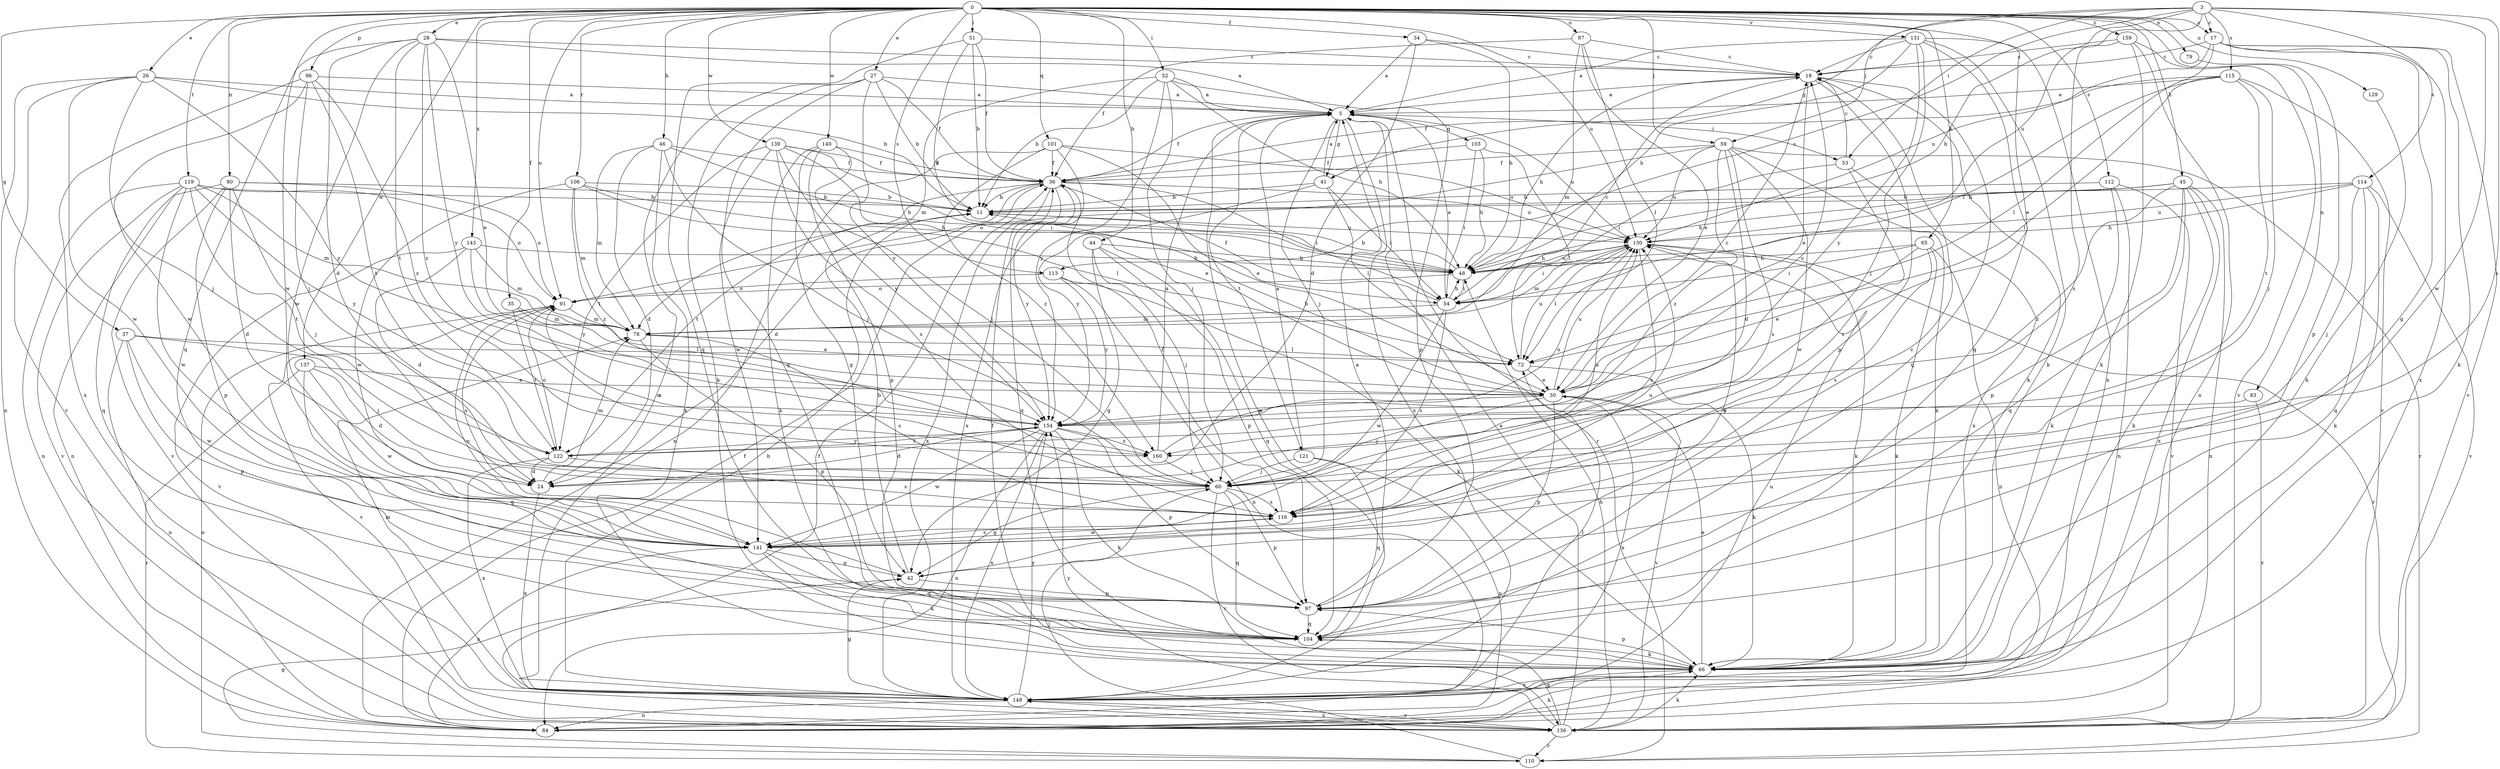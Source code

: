 strict digraph  {
0;
3;
5;
11;
17;
18;
24;
26;
27;
28;
30;
34;
35;
36;
37;
41;
42;
44;
45;
46;
48;
51;
52;
53;
54;
59;
60;
65;
66;
72;
78;
79;
80;
83;
84;
87;
91;
96;
97;
101;
103;
104;
106;
110;
112;
113;
114;
115;
116;
119;
121;
122;
129;
130;
131;
136;
137;
139;
140;
141;
143;
148;
154;
159;
160;
0 -> 17  [label=c];
0 -> 26  [label=e];
0 -> 27  [label=e];
0 -> 28  [label=e];
0 -> 30  [label=e];
0 -> 34  [label=f];
0 -> 35  [label=f];
0 -> 37  [label=g];
0 -> 44  [label=h];
0 -> 45  [label=h];
0 -> 46  [label=h];
0 -> 51  [label=i];
0 -> 52  [label=i];
0 -> 59  [label=j];
0 -> 65  [label=k];
0 -> 79  [label=n];
0 -> 80  [label=n];
0 -> 83  [label=n];
0 -> 87  [label=o];
0 -> 91  [label=o];
0 -> 96  [label=p];
0 -> 101  [label=q];
0 -> 106  [label=r];
0 -> 112  [label=s];
0 -> 113  [label=s];
0 -> 119  [label=t];
0 -> 129  [label=u];
0 -> 130  [label=u];
0 -> 131  [label=v];
0 -> 137  [label=w];
0 -> 139  [label=w];
0 -> 140  [label=w];
0 -> 141  [label=w];
0 -> 143  [label=x];
0 -> 159  [label=z];
3 -> 17  [label=c];
3 -> 41  [label=g];
3 -> 48  [label=h];
3 -> 53  [label=i];
3 -> 59  [label=j];
3 -> 113  [label=s];
3 -> 114  [label=s];
3 -> 115  [label=s];
3 -> 116  [label=s];
3 -> 130  [label=u];
3 -> 141  [label=w];
5 -> 36  [label=f];
5 -> 41  [label=g];
5 -> 53  [label=i];
5 -> 60  [label=j];
5 -> 103  [label=q];
5 -> 110  [label=r];
5 -> 121  [label=t];
5 -> 130  [label=u];
5 -> 148  [label=x];
11 -> 130  [label=u];
17 -> 18  [label=c];
17 -> 42  [label=g];
17 -> 66  [label=k];
17 -> 72  [label=l];
17 -> 130  [label=u];
17 -> 136  [label=v];
17 -> 148  [label=x];
18 -> 5  [label=a];
18 -> 30  [label=e];
18 -> 48  [label=h];
18 -> 66  [label=k];
18 -> 97  [label=p];
18 -> 104  [label=q];
24 -> 78  [label=m];
24 -> 148  [label=x];
26 -> 5  [label=a];
26 -> 11  [label=b];
26 -> 60  [label=j];
26 -> 84  [label=n];
26 -> 136  [label=v];
26 -> 141  [label=w];
26 -> 154  [label=y];
27 -> 5  [label=a];
27 -> 11  [label=b];
27 -> 36  [label=f];
27 -> 66  [label=k];
27 -> 104  [label=q];
27 -> 148  [label=x];
27 -> 154  [label=y];
28 -> 5  [label=a];
28 -> 18  [label=c];
28 -> 24  [label=d];
28 -> 30  [label=e];
28 -> 104  [label=q];
28 -> 122  [label=t];
28 -> 141  [label=w];
28 -> 154  [label=y];
28 -> 160  [label=z];
30 -> 11  [label=b];
30 -> 18  [label=c];
30 -> 60  [label=j];
30 -> 97  [label=p];
30 -> 130  [label=u];
30 -> 136  [label=v];
30 -> 148  [label=x];
30 -> 154  [label=y];
34 -> 5  [label=a];
34 -> 18  [label=c];
34 -> 24  [label=d];
34 -> 48  [label=h];
35 -> 30  [label=e];
35 -> 78  [label=m];
35 -> 122  [label=t];
36 -> 11  [label=b];
36 -> 24  [label=d];
36 -> 54  [label=i];
36 -> 104  [label=q];
36 -> 122  [label=t];
36 -> 130  [label=u];
36 -> 148  [label=x];
36 -> 154  [label=y];
37 -> 60  [label=j];
37 -> 72  [label=l];
37 -> 84  [label=n];
37 -> 97  [label=p];
37 -> 141  [label=w];
41 -> 5  [label=a];
41 -> 11  [label=b];
41 -> 54  [label=i];
41 -> 72  [label=l];
41 -> 154  [label=y];
42 -> 11  [label=b];
42 -> 91  [label=o];
42 -> 97  [label=p];
42 -> 130  [label=u];
44 -> 42  [label=g];
44 -> 48  [label=h];
44 -> 60  [label=j];
44 -> 97  [label=p];
44 -> 104  [label=q];
45 -> 11  [label=b];
45 -> 48  [label=h];
45 -> 66  [label=k];
45 -> 84  [label=n];
45 -> 97  [label=p];
45 -> 104  [label=q];
45 -> 148  [label=x];
45 -> 160  [label=z];
46 -> 24  [label=d];
46 -> 36  [label=f];
46 -> 48  [label=h];
46 -> 60  [label=j];
46 -> 66  [label=k];
46 -> 78  [label=m];
48 -> 11  [label=b];
48 -> 54  [label=i];
48 -> 91  [label=o];
48 -> 130  [label=u];
51 -> 11  [label=b];
51 -> 18  [label=c];
51 -> 36  [label=f];
51 -> 48  [label=h];
51 -> 104  [label=q];
52 -> 5  [label=a];
52 -> 11  [label=b];
52 -> 48  [label=h];
52 -> 60  [label=j];
52 -> 78  [label=m];
52 -> 97  [label=p];
52 -> 154  [label=y];
53 -> 18  [label=c];
53 -> 54  [label=i];
53 -> 116  [label=s];
53 -> 148  [label=x];
54 -> 5  [label=a];
54 -> 18  [label=c];
54 -> 36  [label=f];
54 -> 48  [label=h];
54 -> 78  [label=m];
54 -> 116  [label=s];
54 -> 141  [label=w];
59 -> 24  [label=d];
59 -> 36  [label=f];
59 -> 66  [label=k];
59 -> 91  [label=o];
59 -> 110  [label=r];
59 -> 116  [label=s];
59 -> 130  [label=u];
59 -> 141  [label=w];
59 -> 160  [label=z];
60 -> 42  [label=g];
60 -> 91  [label=o];
60 -> 97  [label=p];
60 -> 104  [label=q];
60 -> 116  [label=s];
60 -> 130  [label=u];
60 -> 136  [label=v];
65 -> 30  [label=e];
65 -> 48  [label=h];
65 -> 54  [label=i];
65 -> 66  [label=k];
65 -> 84  [label=n];
65 -> 116  [label=s];
66 -> 30  [label=e];
66 -> 36  [label=f];
66 -> 97  [label=p];
66 -> 148  [label=x];
72 -> 30  [label=e];
72 -> 66  [label=k];
72 -> 130  [label=u];
78 -> 72  [label=l];
78 -> 97  [label=p];
78 -> 116  [label=s];
79 -> 97  [label=p];
80 -> 11  [label=b];
80 -> 24  [label=d];
80 -> 60  [label=j];
80 -> 84  [label=n];
80 -> 91  [label=o];
80 -> 97  [label=p];
80 -> 136  [label=v];
83 -> 136  [label=v];
83 -> 154  [label=y];
84 -> 36  [label=f];
84 -> 66  [label=k];
84 -> 130  [label=u];
87 -> 18  [label=c];
87 -> 30  [label=e];
87 -> 36  [label=f];
87 -> 72  [label=l];
87 -> 78  [label=m];
91 -> 78  [label=m];
91 -> 116  [label=s];
91 -> 136  [label=v];
96 -> 5  [label=a];
96 -> 60  [label=j];
96 -> 122  [label=t];
96 -> 141  [label=w];
96 -> 148  [label=x];
96 -> 160  [label=z];
97 -> 5  [label=a];
97 -> 18  [label=c];
97 -> 104  [label=q];
101 -> 30  [label=e];
101 -> 36  [label=f];
101 -> 84  [label=n];
101 -> 130  [label=u];
101 -> 148  [label=x];
101 -> 160  [label=z];
103 -> 36  [label=f];
103 -> 48  [label=h];
103 -> 54  [label=i];
103 -> 72  [label=l];
104 -> 66  [label=k];
106 -> 11  [label=b];
106 -> 48  [label=h];
106 -> 72  [label=l];
106 -> 78  [label=m];
106 -> 141  [label=w];
106 -> 160  [label=z];
110 -> 42  [label=g];
110 -> 60  [label=j];
110 -> 91  [label=o];
112 -> 11  [label=b];
112 -> 66  [label=k];
112 -> 84  [label=n];
112 -> 136  [label=v];
113 -> 66  [label=k];
113 -> 84  [label=n];
113 -> 91  [label=o];
113 -> 154  [label=y];
114 -> 11  [label=b];
114 -> 48  [label=h];
114 -> 60  [label=j];
114 -> 66  [label=k];
114 -> 104  [label=q];
114 -> 130  [label=u];
114 -> 136  [label=v];
115 -> 5  [label=a];
115 -> 36  [label=f];
115 -> 54  [label=i];
115 -> 60  [label=j];
115 -> 72  [label=l];
115 -> 122  [label=t];
115 -> 136  [label=v];
116 -> 36  [label=f];
116 -> 141  [label=w];
119 -> 11  [label=b];
119 -> 78  [label=m];
119 -> 84  [label=n];
119 -> 91  [label=o];
119 -> 104  [label=q];
119 -> 122  [label=t];
119 -> 136  [label=v];
119 -> 141  [label=w];
119 -> 154  [label=y];
121 -> 5  [label=a];
121 -> 60  [label=j];
121 -> 84  [label=n];
121 -> 104  [label=q];
122 -> 24  [label=d];
122 -> 91  [label=o];
122 -> 116  [label=s];
122 -> 148  [label=x];
122 -> 154  [label=y];
129 -> 66  [label=k];
130 -> 48  [label=h];
130 -> 54  [label=i];
130 -> 66  [label=k];
130 -> 72  [label=l];
130 -> 78  [label=m];
130 -> 110  [label=r];
130 -> 116  [label=s];
131 -> 5  [label=a];
131 -> 18  [label=c];
131 -> 48  [label=h];
131 -> 60  [label=j];
131 -> 66  [label=k];
131 -> 104  [label=q];
131 -> 148  [label=x];
131 -> 154  [label=y];
136 -> 5  [label=a];
136 -> 36  [label=f];
136 -> 48  [label=h];
136 -> 66  [label=k];
136 -> 104  [label=q];
136 -> 110  [label=r];
136 -> 148  [label=x];
136 -> 154  [label=y];
137 -> 24  [label=d];
137 -> 30  [label=e];
137 -> 104  [label=q];
137 -> 110  [label=r];
137 -> 141  [label=w];
139 -> 30  [label=e];
139 -> 36  [label=f];
139 -> 54  [label=i];
139 -> 116  [label=s];
139 -> 122  [label=t];
139 -> 141  [label=w];
139 -> 154  [label=y];
140 -> 36  [label=f];
140 -> 42  [label=g];
140 -> 60  [label=j];
140 -> 66  [label=k];
140 -> 97  [label=p];
141 -> 42  [label=g];
141 -> 66  [label=k];
141 -> 84  [label=n];
141 -> 104  [label=q];
141 -> 116  [label=s];
141 -> 130  [label=u];
143 -> 24  [label=d];
143 -> 48  [label=h];
143 -> 78  [label=m];
143 -> 136  [label=v];
143 -> 154  [label=y];
148 -> 5  [label=a];
148 -> 11  [label=b];
148 -> 42  [label=g];
148 -> 72  [label=l];
148 -> 78  [label=m];
148 -> 84  [label=n];
148 -> 136  [label=v];
148 -> 154  [label=y];
154 -> 18  [label=c];
154 -> 24  [label=d];
154 -> 66  [label=k];
154 -> 84  [label=n];
154 -> 97  [label=p];
154 -> 122  [label=t];
154 -> 141  [label=w];
154 -> 148  [label=x];
154 -> 160  [label=z];
159 -> 18  [label=c];
159 -> 66  [label=k];
159 -> 84  [label=n];
159 -> 116  [label=s];
159 -> 136  [label=v];
160 -> 5  [label=a];
160 -> 60  [label=j];
160 -> 130  [label=u];
}
